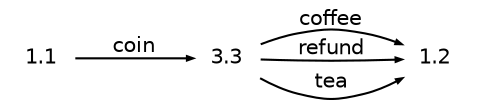 digraph g
{
   graph [rankdir=LR];
   edge [arrowsize=0.3,fontsize=10,fontname=Helvetica];
   node [shape=plaintext,width=.3,height=.2,fontsize=10,fontname=Helvetica];
   1.1->3.3 [label="coin"];
   3.3->1.2 [label="coffee"];
   3.3->1.2 [label="refund"];
   3.3->1.2 [label="tea"];
}

